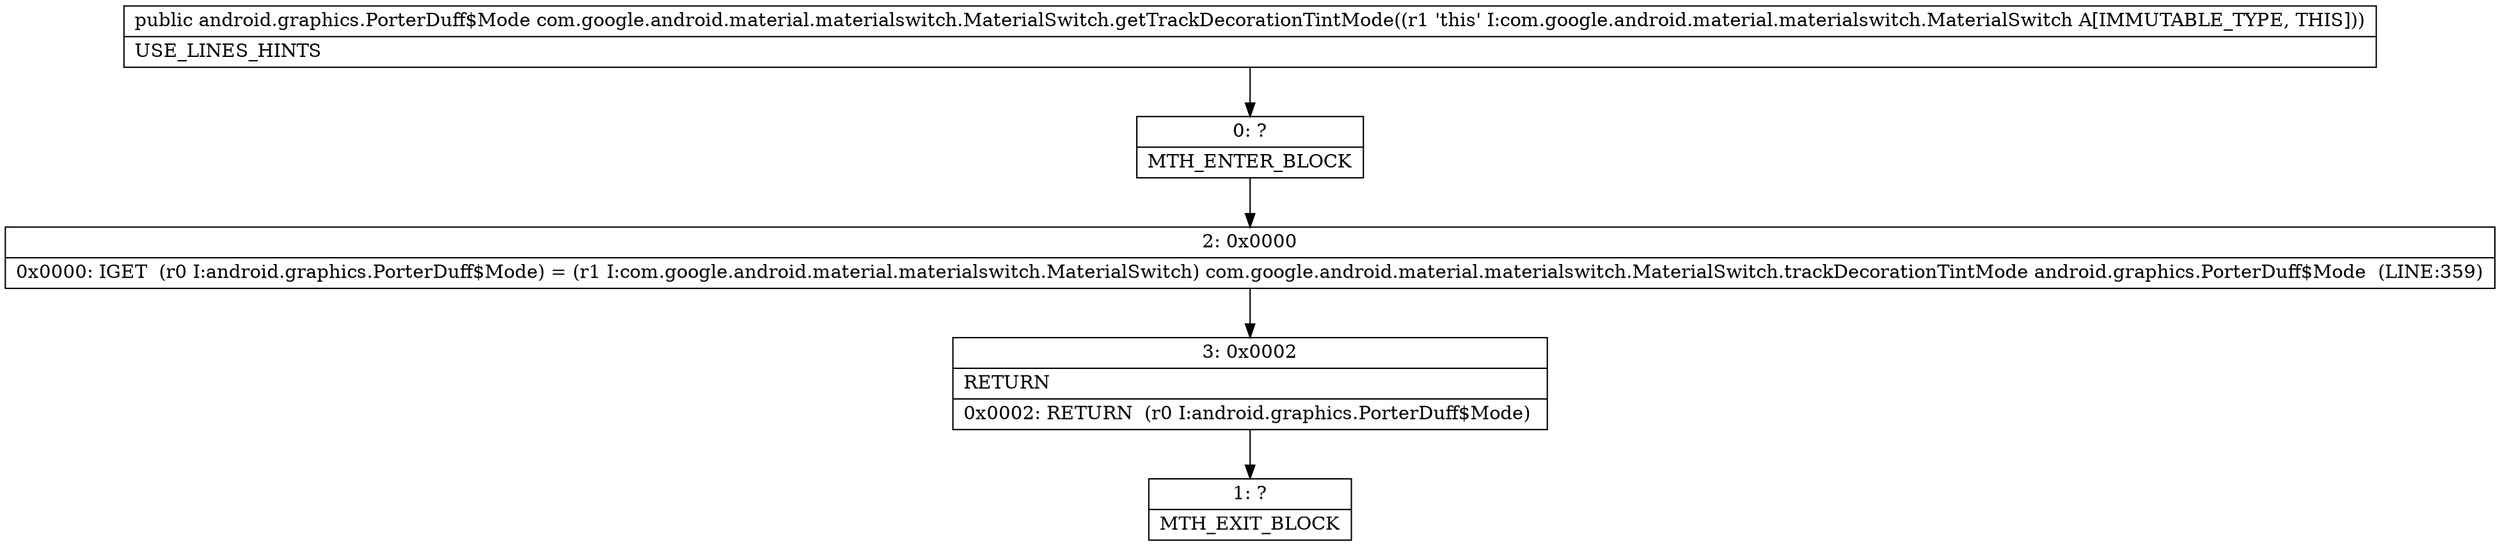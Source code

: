 digraph "CFG forcom.google.android.material.materialswitch.MaterialSwitch.getTrackDecorationTintMode()Landroid\/graphics\/PorterDuff$Mode;" {
Node_0 [shape=record,label="{0\:\ ?|MTH_ENTER_BLOCK\l}"];
Node_2 [shape=record,label="{2\:\ 0x0000|0x0000: IGET  (r0 I:android.graphics.PorterDuff$Mode) = (r1 I:com.google.android.material.materialswitch.MaterialSwitch) com.google.android.material.materialswitch.MaterialSwitch.trackDecorationTintMode android.graphics.PorterDuff$Mode  (LINE:359)\l}"];
Node_3 [shape=record,label="{3\:\ 0x0002|RETURN\l|0x0002: RETURN  (r0 I:android.graphics.PorterDuff$Mode) \l}"];
Node_1 [shape=record,label="{1\:\ ?|MTH_EXIT_BLOCK\l}"];
MethodNode[shape=record,label="{public android.graphics.PorterDuff$Mode com.google.android.material.materialswitch.MaterialSwitch.getTrackDecorationTintMode((r1 'this' I:com.google.android.material.materialswitch.MaterialSwitch A[IMMUTABLE_TYPE, THIS]))  | USE_LINES_HINTS\l}"];
MethodNode -> Node_0;Node_0 -> Node_2;
Node_2 -> Node_3;
Node_3 -> Node_1;
}

